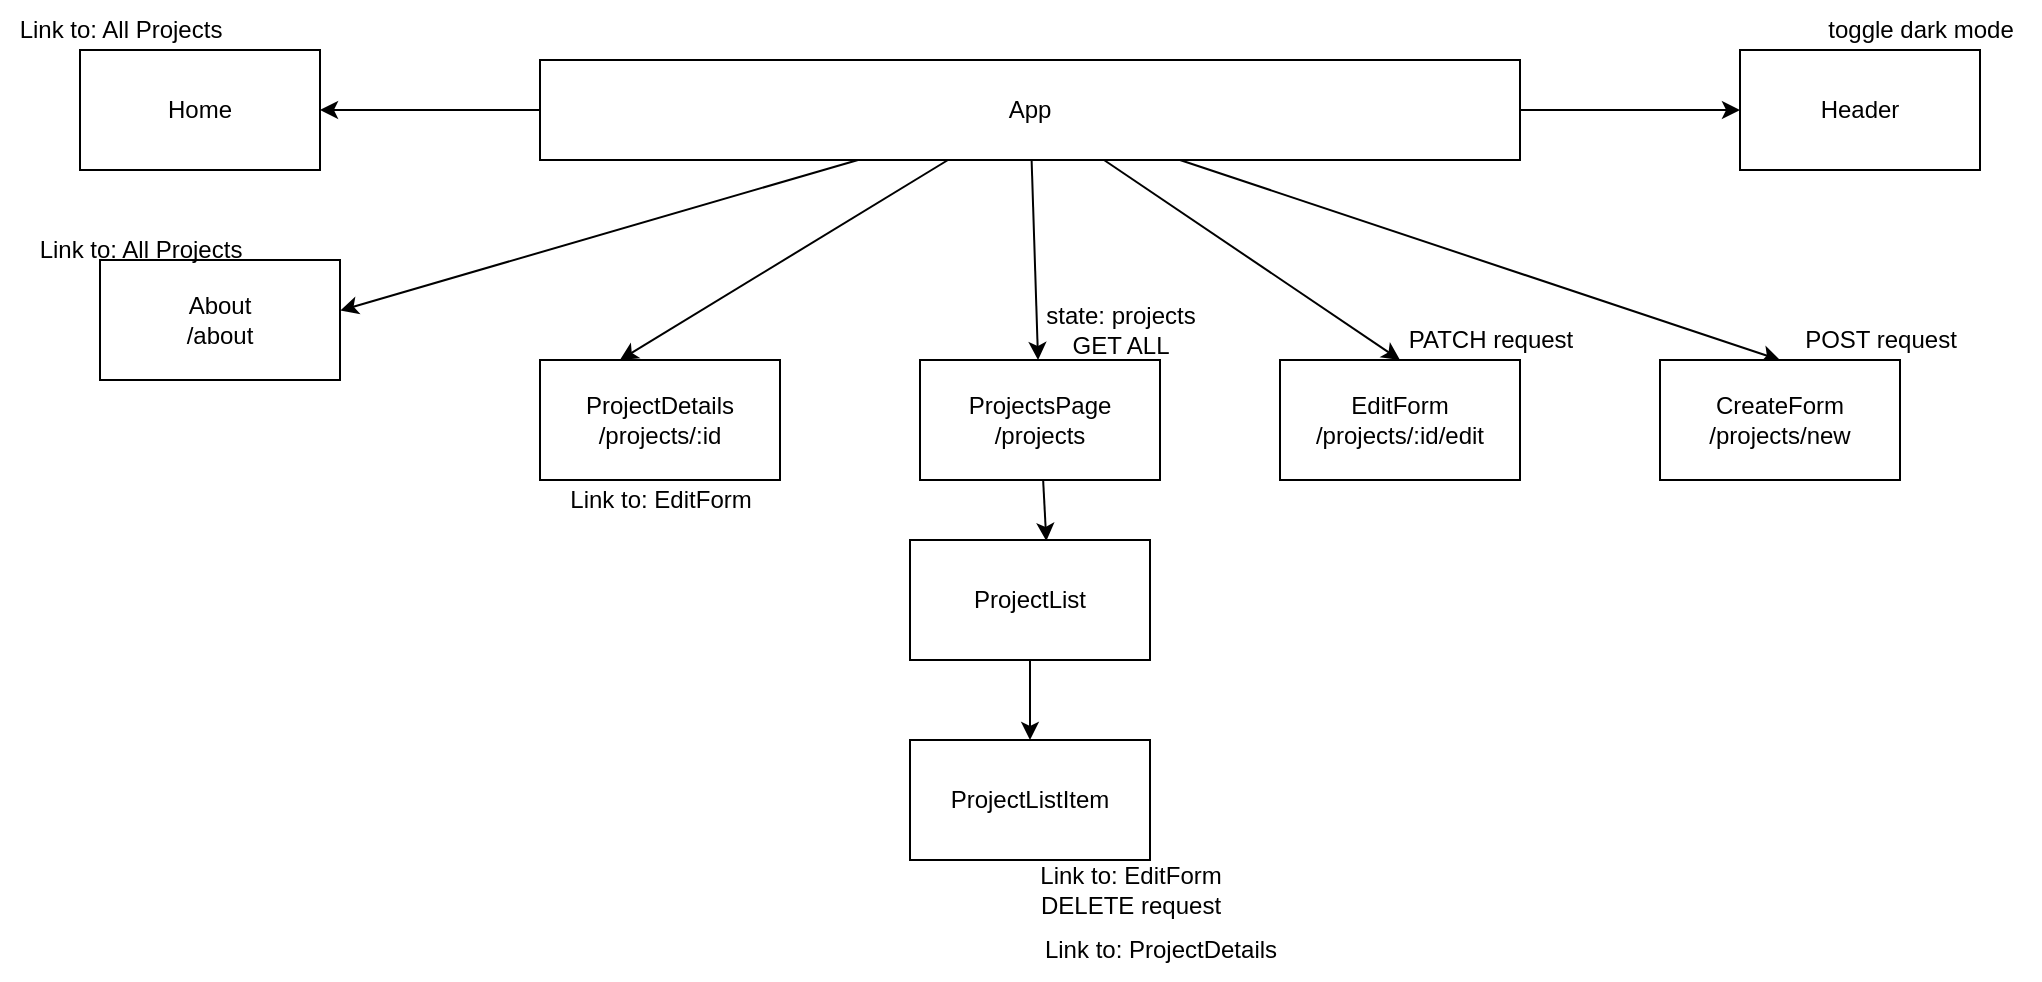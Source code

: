 <mxfile>
    <diagram id="aAzToDKc4Vqs9GG6ybFf" name="Page-1">
        <mxGraphModel dx="1859" dy="490" grid="1" gridSize="10" guides="1" tooltips="1" connect="1" arrows="1" fold="1" page="1" pageScale="1" pageWidth="850" pageHeight="1100" math="0" shadow="0">
            <root>
                <mxCell id="0"/>
                <mxCell id="1" parent="0"/>
                <mxCell id="9" value="" style="edgeStyle=none;html=1;" parent="1" source="2" target="8" edge="1">
                    <mxGeometry relative="1" as="geometry"/>
                </mxCell>
                <mxCell id="10" value="" style="edgeStyle=none;html=1;" parent="1" source="2" target="3" edge="1">
                    <mxGeometry relative="1" as="geometry"/>
                </mxCell>
                <mxCell id="14" style="edgeStyle=none;html=1;entryX=0.333;entryY=0;entryDx=0;entryDy=0;entryPerimeter=0;" parent="1" source="2" target="5" edge="1">
                    <mxGeometry relative="1" as="geometry"/>
                </mxCell>
                <mxCell id="15" style="edgeStyle=none;html=1;entryX=0.5;entryY=0;entryDx=0;entryDy=0;" parent="1" source="2" target="6" edge="1">
                    <mxGeometry relative="1" as="geometry"/>
                </mxCell>
                <mxCell id="16" style="edgeStyle=none;html=1;entryX=0.5;entryY=0;entryDx=0;entryDy=0;" parent="1" source="2" target="7" edge="1">
                    <mxGeometry relative="1" as="geometry"/>
                </mxCell>
                <mxCell id="17" style="edgeStyle=none;html=1;entryX=1.001;entryY=0.421;entryDx=0;entryDy=0;entryPerimeter=0;" parent="1" source="2" target="4" edge="1">
                    <mxGeometry relative="1" as="geometry"/>
                </mxCell>
                <mxCell id="22" value="" style="edgeStyle=none;html=1;" parent="1" source="2" target="21" edge="1">
                    <mxGeometry relative="1" as="geometry"/>
                </mxCell>
                <mxCell id="2" value="App" style="whiteSpace=wrap;html=1;" parent="1" vertex="1">
                    <mxGeometry x="220" y="40" width="490" height="50" as="geometry"/>
                </mxCell>
                <mxCell id="3" value="Home" style="whiteSpace=wrap;html=1;" parent="1" vertex="1">
                    <mxGeometry x="-10" y="35" width="120" height="60" as="geometry"/>
                </mxCell>
                <mxCell id="4" value="About&lt;br&gt;/about" style="whiteSpace=wrap;html=1;" parent="1" vertex="1">
                    <mxGeometry y="140" width="120" height="60" as="geometry"/>
                </mxCell>
                <mxCell id="5" value="ProjectDetails&lt;br&gt;/projects/:id" style="whiteSpace=wrap;html=1;" parent="1" vertex="1">
                    <mxGeometry x="220" y="190" width="120" height="60" as="geometry"/>
                </mxCell>
                <mxCell id="6" value="EditForm&lt;br&gt;/projects/:id/edit" style="whiteSpace=wrap;html=1;" parent="1" vertex="1">
                    <mxGeometry x="590" y="190" width="120" height="60" as="geometry"/>
                </mxCell>
                <mxCell id="7" value="CreateForm&lt;br&gt;/projects/new" style="whiteSpace=wrap;html=1;" parent="1" vertex="1">
                    <mxGeometry x="780" y="190" width="120" height="60" as="geometry"/>
                </mxCell>
                <mxCell id="24" value="" style="edgeStyle=none;html=1;entryX=0.568;entryY=0.008;entryDx=0;entryDy=0;entryPerimeter=0;" parent="1" source="8" target="23" edge="1">
                    <mxGeometry relative="1" as="geometry"/>
                </mxCell>
                <mxCell id="8" value="ProjectsPage&lt;br&gt;/projects" style="whiteSpace=wrap;html=1;" parent="1" vertex="1">
                    <mxGeometry x="410" y="190" width="120" height="60" as="geometry"/>
                </mxCell>
                <mxCell id="18" value="ProjectListItem" style="whiteSpace=wrap;html=1;" parent="1" vertex="1">
                    <mxGeometry x="405" y="380" width="120" height="60" as="geometry"/>
                </mxCell>
                <mxCell id="21" value="Header" style="whiteSpace=wrap;html=1;" parent="1" vertex="1">
                    <mxGeometry x="820" y="35" width="120" height="60" as="geometry"/>
                </mxCell>
                <mxCell id="29" style="edgeStyle=none;html=1;" parent="1" source="23" target="18" edge="1">
                    <mxGeometry relative="1" as="geometry"/>
                </mxCell>
                <mxCell id="23" value="ProjectList" style="whiteSpace=wrap;html=1;" parent="1" vertex="1">
                    <mxGeometry x="405" y="280" width="120" height="60" as="geometry"/>
                </mxCell>
                <mxCell id="26" value="toggle dark mode" style="text;html=1;align=center;verticalAlign=middle;resizable=0;points=[];autosize=1;strokeColor=none;fillColor=none;" parent="1" vertex="1">
                    <mxGeometry x="850" y="10" width="120" height="30" as="geometry"/>
                </mxCell>
                <mxCell id="27" value="POST request" style="text;html=1;align=center;verticalAlign=middle;resizable=0;points=[];autosize=1;strokeColor=none;fillColor=none;" parent="1" vertex="1">
                    <mxGeometry x="840" y="165" width="100" height="30" as="geometry"/>
                </mxCell>
                <mxCell id="28" value="PATCH request" style="text;html=1;align=center;verticalAlign=middle;resizable=0;points=[];autosize=1;strokeColor=none;fillColor=none;" parent="1" vertex="1">
                    <mxGeometry x="640" y="165" width="110" height="30" as="geometry"/>
                </mxCell>
                <mxCell id="30" value="Link to: EditForm&lt;br&gt;DELETE request" style="text;html=1;align=center;verticalAlign=middle;resizable=0;points=[];autosize=1;strokeColor=none;fillColor=none;" parent="1" vertex="1">
                    <mxGeometry x="460" y="435" width="110" height="40" as="geometry"/>
                </mxCell>
                <mxCell id="31" value="Link to: EditForm" style="text;html=1;align=center;verticalAlign=middle;resizable=0;points=[];autosize=1;strokeColor=none;fillColor=none;" parent="1" vertex="1">
                    <mxGeometry x="225" y="245" width="110" height="30" as="geometry"/>
                </mxCell>
                <mxCell id="32" value="Link to: All Projects" style="text;html=1;align=center;verticalAlign=middle;resizable=0;points=[];autosize=1;strokeColor=none;fillColor=none;" parent="1" vertex="1">
                    <mxGeometry x="-50" y="10" width="120" height="30" as="geometry"/>
                </mxCell>
                <mxCell id="33" value="Link to: All Projects" style="text;html=1;align=center;verticalAlign=middle;resizable=0;points=[];autosize=1;strokeColor=none;fillColor=none;" parent="1" vertex="1">
                    <mxGeometry x="-40" y="120" width="120" height="30" as="geometry"/>
                </mxCell>
                <mxCell id="34" value="Link to: ProjectDetails" style="text;html=1;align=center;verticalAlign=middle;resizable=0;points=[];autosize=1;strokeColor=none;fillColor=none;" parent="1" vertex="1">
                    <mxGeometry x="460" y="470" width="140" height="30" as="geometry"/>
                </mxCell>
                <mxCell id="35" value="state: projects&lt;br&gt;GET ALL" style="text;html=1;align=center;verticalAlign=middle;resizable=0;points=[];autosize=1;strokeColor=none;fillColor=none;" vertex="1" parent="1">
                    <mxGeometry x="460" y="155" width="100" height="40" as="geometry"/>
                </mxCell>
            </root>
        </mxGraphModel>
    </diagram>
</mxfile>
